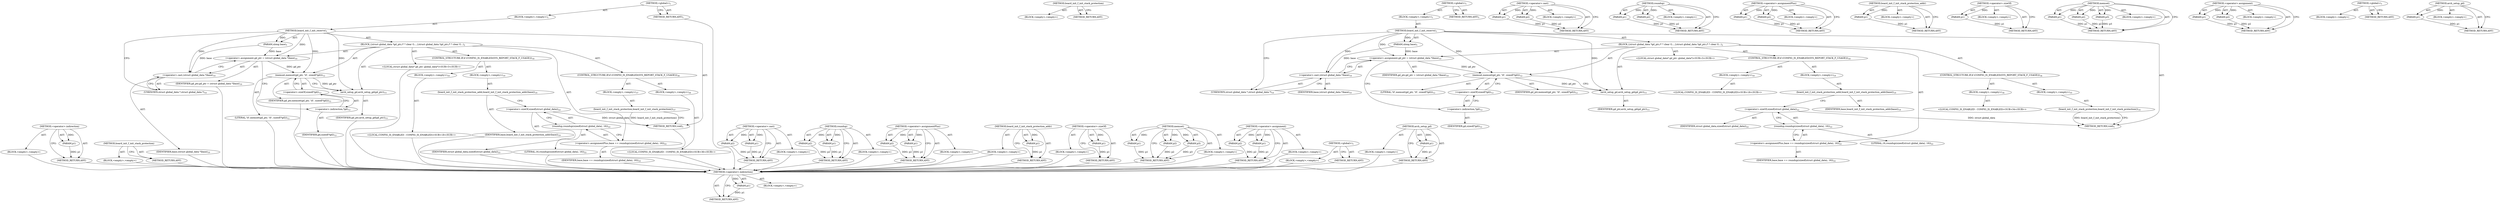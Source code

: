 digraph "arch_setup_gd" {
vulnerable_89 [label=<(METHOD,&lt;operator&gt;.indirection)>];
vulnerable_90 [label=<(PARAM,p1)>];
vulnerable_91 [label=<(BLOCK,&lt;empty&gt;,&lt;empty&gt;)>];
vulnerable_92 [label=<(METHOD_RETURN,ANY)>];
vulnerable_111 [label=<(METHOD,board_init_f_init_stack_protection)>];
vulnerable_112 [label=<(BLOCK,&lt;empty&gt;,&lt;empty&gt;)>];
vulnerable_113 [label=<(METHOD_RETURN,ANY)>];
vulnerable_6 [label=<(METHOD,&lt;global&gt;)<SUB>1</SUB>>];
vulnerable_7 [label=<(BLOCK,&lt;empty&gt;,&lt;empty&gt;)<SUB>1</SUB>>];
vulnerable_8 [label=<(METHOD,board_init_f_init_reserve)<SUB>1</SUB>>];
vulnerable_9 [label=<(PARAM,ulong base)<SUB>1</SUB>>];
vulnerable_10 [label=<(BLOCK,{
	struct global_data *gd_ptr;

	/*
	 * clear G...,{
	struct global_data *gd_ptr;

	/*
	 * clear G...)<SUB>2</SUB>>];
vulnerable_11 [label="<(LOCAL,struct global_data* gd_ptr: global_data*)<SUB>3</SUB>>"];
vulnerable_12 [label=<(&lt;operator&gt;.assignment,gd_ptr = (struct global_data *)base)<SUB>10</SUB>>];
vulnerable_13 [label=<(IDENTIFIER,gd_ptr,gd_ptr = (struct global_data *)base)<SUB>10</SUB>>];
vulnerable_14 [label=<(&lt;operator&gt;.cast,(struct global_data *)base)<SUB>10</SUB>>];
vulnerable_15 [label=<(UNKNOWN,struct global_data *,struct global_data *)<SUB>10</SUB>>];
vulnerable_16 [label=<(IDENTIFIER,base,(struct global_data *)base)<SUB>10</SUB>>];
vulnerable_17 [label=<(memset,memset(gd_ptr, '\0', sizeof(*gd)))<SUB>12</SUB>>];
vulnerable_18 [label=<(IDENTIFIER,gd_ptr,memset(gd_ptr, '\0', sizeof(*gd)))<SUB>12</SUB>>];
vulnerable_19 [label=<(LITERAL,'\0',memset(gd_ptr, '\0', sizeof(*gd)))<SUB>12</SUB>>];
vulnerable_20 [label=<(&lt;operator&gt;.sizeOf,sizeof(*gd))<SUB>12</SUB>>];
vulnerable_21 [label=<(&lt;operator&gt;.indirection,*gd)<SUB>12</SUB>>];
vulnerable_22 [label=<(IDENTIFIER,gd,sizeof(*gd))<SUB>12</SUB>>];
vulnerable_23 [label=<(arch_setup_gd,arch_setup_gd(gd_ptr))<SUB>15</SUB>>];
vulnerable_24 [label=<(IDENTIFIER,gd_ptr,arch_setup_gd(gd_ptr))<SUB>15</SUB>>];
vulnerable_25 [label=<(CONTROL_STRUCTURE,IF,if (CONFIG_IS_ENABLED(SYS_REPORT_STACK_F_USAGE)))<SUB>18</SUB>>];
vulnerable_26 [label=<(BLOCK,&lt;empty&gt;,&lt;empty&gt;)<SUB>18</SUB>>];
vulnerable_27 [label="<(LOCAL,CONFIG_IS_ENABLED : CONFIG_IS_ENABLED)<SUB>18</SUB>>"];
vulnerable_28 [label=<(BLOCK,&lt;empty&gt;,&lt;empty&gt;)<SUB>19</SUB>>];
vulnerable_29 [label=<(board_init_f_init_stack_protection_addr,board_init_f_init_stack_protection_addr(base))<SUB>19</SUB>>];
vulnerable_30 [label=<(IDENTIFIER,base,board_init_f_init_stack_protection_addr(base))<SUB>19</SUB>>];
vulnerable_31 [label=<(&lt;operator&gt;.assignmentPlus,base += roundup(sizeof(struct global_data), 16))<SUB>22</SUB>>];
vulnerable_32 [label=<(IDENTIFIER,base,base += roundup(sizeof(struct global_data), 16))<SUB>22</SUB>>];
vulnerable_33 [label=<(roundup,roundup(sizeof(struct global_data), 16))<SUB>22</SUB>>];
vulnerable_34 [label=<(&lt;operator&gt;.sizeOf,sizeof(struct global_data))<SUB>22</SUB>>];
vulnerable_35 [label=<(IDENTIFIER,struct global_data,sizeof(struct global_data))<SUB>22</SUB>>];
vulnerable_36 [label=<(LITERAL,16,roundup(sizeof(struct global_data), 16))<SUB>22</SUB>>];
vulnerable_37 [label=<(CONTROL_STRUCTURE,IF,if (CONFIG_IS_ENABLED(SYS_REPORT_STACK_F_USAGE)))<SUB>36</SUB>>];
vulnerable_38 [label=<(BLOCK,&lt;empty&gt;,&lt;empty&gt;)<SUB>36</SUB>>];
vulnerable_39 [label="<(LOCAL,CONFIG_IS_ENABLED : CONFIG_IS_ENABLED)<SUB>36</SUB>>"];
vulnerable_40 [label=<(BLOCK,&lt;empty&gt;,&lt;empty&gt;)<SUB>37</SUB>>];
vulnerable_41 [label=<(board_init_f_init_stack_protection,board_init_f_init_stack_protection())<SUB>37</SUB>>];
vulnerable_42 [label=<(METHOD_RETURN,void)<SUB>1</SUB>>];
vulnerable_44 [label=<(METHOD_RETURN,ANY)<SUB>1</SUB>>];
vulnerable_74 [label=<(METHOD,&lt;operator&gt;.cast)>];
vulnerable_75 [label=<(PARAM,p1)>];
vulnerable_76 [label=<(PARAM,p2)>];
vulnerable_77 [label=<(BLOCK,&lt;empty&gt;,&lt;empty&gt;)>];
vulnerable_78 [label=<(METHOD_RETURN,ANY)>];
vulnerable_106 [label=<(METHOD,roundup)>];
vulnerable_107 [label=<(PARAM,p1)>];
vulnerable_108 [label=<(PARAM,p2)>];
vulnerable_109 [label=<(BLOCK,&lt;empty&gt;,&lt;empty&gt;)>];
vulnerable_110 [label=<(METHOD_RETURN,ANY)>];
vulnerable_101 [label=<(METHOD,&lt;operator&gt;.assignmentPlus)>];
vulnerable_102 [label=<(PARAM,p1)>];
vulnerable_103 [label=<(PARAM,p2)>];
vulnerable_104 [label=<(BLOCK,&lt;empty&gt;,&lt;empty&gt;)>];
vulnerable_105 [label=<(METHOD_RETURN,ANY)>];
vulnerable_97 [label=<(METHOD,board_init_f_init_stack_protection_addr)>];
vulnerable_98 [label=<(PARAM,p1)>];
vulnerable_99 [label=<(BLOCK,&lt;empty&gt;,&lt;empty&gt;)>];
vulnerable_100 [label=<(METHOD_RETURN,ANY)>];
vulnerable_85 [label=<(METHOD,&lt;operator&gt;.sizeOf)>];
vulnerable_86 [label=<(PARAM,p1)>];
vulnerable_87 [label=<(BLOCK,&lt;empty&gt;,&lt;empty&gt;)>];
vulnerable_88 [label=<(METHOD_RETURN,ANY)>];
vulnerable_79 [label=<(METHOD,memset)>];
vulnerable_80 [label=<(PARAM,p1)>];
vulnerable_81 [label=<(PARAM,p2)>];
vulnerable_82 [label=<(PARAM,p3)>];
vulnerable_83 [label=<(BLOCK,&lt;empty&gt;,&lt;empty&gt;)>];
vulnerable_84 [label=<(METHOD_RETURN,ANY)>];
vulnerable_69 [label=<(METHOD,&lt;operator&gt;.assignment)>];
vulnerable_70 [label=<(PARAM,p1)>];
vulnerable_71 [label=<(PARAM,p2)>];
vulnerable_72 [label=<(BLOCK,&lt;empty&gt;,&lt;empty&gt;)>];
vulnerable_73 [label=<(METHOD_RETURN,ANY)>];
vulnerable_63 [label=<(METHOD,&lt;global&gt;)<SUB>1</SUB>>];
vulnerable_64 [label=<(BLOCK,&lt;empty&gt;,&lt;empty&gt;)>];
vulnerable_65 [label=<(METHOD_RETURN,ANY)>];
vulnerable_93 [label=<(METHOD,arch_setup_gd)>];
vulnerable_94 [label=<(PARAM,p1)>];
vulnerable_95 [label=<(BLOCK,&lt;empty&gt;,&lt;empty&gt;)>];
vulnerable_96 [label=<(METHOD_RETURN,ANY)>];
fixed_89 [label=<(METHOD,&lt;operator&gt;.indirection)>];
fixed_90 [label=<(PARAM,p1)>];
fixed_91 [label=<(BLOCK,&lt;empty&gt;,&lt;empty&gt;)>];
fixed_92 [label=<(METHOD_RETURN,ANY)>];
fixed_111 [label=<(METHOD,board_init_f_init_stack_protection)>];
fixed_112 [label=<(BLOCK,&lt;empty&gt;,&lt;empty&gt;)>];
fixed_113 [label=<(METHOD_RETURN,ANY)>];
fixed_6 [label=<(METHOD,&lt;global&gt;)<SUB>1</SUB>>];
fixed_7 [label=<(BLOCK,&lt;empty&gt;,&lt;empty&gt;)<SUB>1</SUB>>];
fixed_8 [label=<(METHOD,board_init_f_init_reserve)<SUB>1</SUB>>];
fixed_9 [label=<(PARAM,ulong base)<SUB>1</SUB>>];
fixed_10 [label=<(BLOCK,{
	struct global_data *gd_ptr;

	/*
	 * clear G...,{
	struct global_data *gd_ptr;

	/*
	 * clear G...)<SUB>2</SUB>>];
fixed_11 [label="<(LOCAL,struct global_data* gd_ptr: global_data*)<SUB>3</SUB>>"];
fixed_12 [label=<(&lt;operator&gt;.assignment,gd_ptr = (struct global_data *)base)<SUB>10</SUB>>];
fixed_13 [label=<(IDENTIFIER,gd_ptr,gd_ptr = (struct global_data *)base)<SUB>10</SUB>>];
fixed_14 [label=<(&lt;operator&gt;.cast,(struct global_data *)base)<SUB>10</SUB>>];
fixed_15 [label=<(UNKNOWN,struct global_data *,struct global_data *)<SUB>10</SUB>>];
fixed_16 [label=<(IDENTIFIER,base,(struct global_data *)base)<SUB>10</SUB>>];
fixed_17 [label=<(memset,memset(gd_ptr, '\0', sizeof(*gd)))<SUB>12</SUB>>];
fixed_18 [label=<(IDENTIFIER,gd_ptr,memset(gd_ptr, '\0', sizeof(*gd)))<SUB>12</SUB>>];
fixed_19 [label=<(LITERAL,'\0',memset(gd_ptr, '\0', sizeof(*gd)))<SUB>12</SUB>>];
fixed_20 [label=<(&lt;operator&gt;.sizeOf,sizeof(*gd))<SUB>12</SUB>>];
fixed_21 [label=<(&lt;operator&gt;.indirection,*gd)<SUB>12</SUB>>];
fixed_22 [label=<(IDENTIFIER,gd,sizeof(*gd))<SUB>12</SUB>>];
fixed_23 [label=<(arch_setup_gd,arch_setup_gd(gd_ptr))<SUB>15</SUB>>];
fixed_24 [label=<(IDENTIFIER,gd_ptr,arch_setup_gd(gd_ptr))<SUB>15</SUB>>];
fixed_25 [label=<(CONTROL_STRUCTURE,IF,if (CONFIG_IS_ENABLED(SYS_REPORT_STACK_F_USAGE)))<SUB>18</SUB>>];
fixed_26 [label=<(BLOCK,&lt;empty&gt;,&lt;empty&gt;)<SUB>18</SUB>>];
fixed_27 [label="<(LOCAL,CONFIG_IS_ENABLED : CONFIG_IS_ENABLED)<SUB>18</SUB>>"];
fixed_28 [label=<(BLOCK,&lt;empty&gt;,&lt;empty&gt;)<SUB>19</SUB>>];
fixed_29 [label=<(board_init_f_init_stack_protection_addr,board_init_f_init_stack_protection_addr(base))<SUB>19</SUB>>];
fixed_30 [label=<(IDENTIFIER,base,board_init_f_init_stack_protection_addr(base))<SUB>19</SUB>>];
fixed_31 [label=<(&lt;operator&gt;.assignmentPlus,base += roundup(sizeof(struct global_data), 16))<SUB>22</SUB>>];
fixed_32 [label=<(IDENTIFIER,base,base += roundup(sizeof(struct global_data), 16))<SUB>22</SUB>>];
fixed_33 [label=<(roundup,roundup(sizeof(struct global_data), 16))<SUB>22</SUB>>];
fixed_34 [label=<(&lt;operator&gt;.sizeOf,sizeof(struct global_data))<SUB>22</SUB>>];
fixed_35 [label=<(IDENTIFIER,struct global_data,sizeof(struct global_data))<SUB>22</SUB>>];
fixed_36 [label=<(LITERAL,16,roundup(sizeof(struct global_data), 16))<SUB>22</SUB>>];
fixed_37 [label=<(CONTROL_STRUCTURE,IF,if (CONFIG_IS_ENABLED(SYS_REPORT_STACK_F_USAGE)))<SUB>34</SUB>>];
fixed_38 [label=<(BLOCK,&lt;empty&gt;,&lt;empty&gt;)<SUB>34</SUB>>];
fixed_39 [label="<(LOCAL,CONFIG_IS_ENABLED : CONFIG_IS_ENABLED)<SUB>34</SUB>>"];
fixed_40 [label=<(BLOCK,&lt;empty&gt;,&lt;empty&gt;)<SUB>35</SUB>>];
fixed_41 [label=<(board_init_f_init_stack_protection,board_init_f_init_stack_protection())<SUB>35</SUB>>];
fixed_42 [label=<(METHOD_RETURN,void)<SUB>1</SUB>>];
fixed_44 [label=<(METHOD_RETURN,ANY)<SUB>1</SUB>>];
fixed_74 [label=<(METHOD,&lt;operator&gt;.cast)>];
fixed_75 [label=<(PARAM,p1)>];
fixed_76 [label=<(PARAM,p2)>];
fixed_77 [label=<(BLOCK,&lt;empty&gt;,&lt;empty&gt;)>];
fixed_78 [label=<(METHOD_RETURN,ANY)>];
fixed_106 [label=<(METHOD,roundup)>];
fixed_107 [label=<(PARAM,p1)>];
fixed_108 [label=<(PARAM,p2)>];
fixed_109 [label=<(BLOCK,&lt;empty&gt;,&lt;empty&gt;)>];
fixed_110 [label=<(METHOD_RETURN,ANY)>];
fixed_101 [label=<(METHOD,&lt;operator&gt;.assignmentPlus)>];
fixed_102 [label=<(PARAM,p1)>];
fixed_103 [label=<(PARAM,p2)>];
fixed_104 [label=<(BLOCK,&lt;empty&gt;,&lt;empty&gt;)>];
fixed_105 [label=<(METHOD_RETURN,ANY)>];
fixed_97 [label=<(METHOD,board_init_f_init_stack_protection_addr)>];
fixed_98 [label=<(PARAM,p1)>];
fixed_99 [label=<(BLOCK,&lt;empty&gt;,&lt;empty&gt;)>];
fixed_100 [label=<(METHOD_RETURN,ANY)>];
fixed_85 [label=<(METHOD,&lt;operator&gt;.sizeOf)>];
fixed_86 [label=<(PARAM,p1)>];
fixed_87 [label=<(BLOCK,&lt;empty&gt;,&lt;empty&gt;)>];
fixed_88 [label=<(METHOD_RETURN,ANY)>];
fixed_79 [label=<(METHOD,memset)>];
fixed_80 [label=<(PARAM,p1)>];
fixed_81 [label=<(PARAM,p2)>];
fixed_82 [label=<(PARAM,p3)>];
fixed_83 [label=<(BLOCK,&lt;empty&gt;,&lt;empty&gt;)>];
fixed_84 [label=<(METHOD_RETURN,ANY)>];
fixed_69 [label=<(METHOD,&lt;operator&gt;.assignment)>];
fixed_70 [label=<(PARAM,p1)>];
fixed_71 [label=<(PARAM,p2)>];
fixed_72 [label=<(BLOCK,&lt;empty&gt;,&lt;empty&gt;)>];
fixed_73 [label=<(METHOD_RETURN,ANY)>];
fixed_63 [label=<(METHOD,&lt;global&gt;)<SUB>1</SUB>>];
fixed_64 [label=<(BLOCK,&lt;empty&gt;,&lt;empty&gt;)>];
fixed_65 [label=<(METHOD_RETURN,ANY)>];
fixed_93 [label=<(METHOD,arch_setup_gd)>];
fixed_94 [label=<(PARAM,p1)>];
fixed_95 [label=<(BLOCK,&lt;empty&gt;,&lt;empty&gt;)>];
fixed_96 [label=<(METHOD_RETURN,ANY)>];
vulnerable_89 -> vulnerable_90  [key=0, label="AST: "];
vulnerable_89 -> vulnerable_90  [key=1, label="DDG: "];
vulnerable_89 -> vulnerable_91  [key=0, label="AST: "];
vulnerable_89 -> vulnerable_92  [key=0, label="AST: "];
vulnerable_89 -> vulnerable_92  [key=1, label="CFG: "];
vulnerable_90 -> vulnerable_92  [key=0, label="DDG: p1"];
vulnerable_91 -> fixed_89  [key=0];
vulnerable_92 -> fixed_89  [key=0];
vulnerable_111 -> vulnerable_112  [key=0, label="AST: "];
vulnerable_111 -> vulnerable_113  [key=0, label="AST: "];
vulnerable_111 -> vulnerable_113  [key=1, label="CFG: "];
vulnerable_112 -> fixed_89  [key=0];
vulnerable_113 -> fixed_89  [key=0];
vulnerable_6 -> vulnerable_7  [key=0, label="AST: "];
vulnerable_6 -> vulnerable_44  [key=0, label="AST: "];
vulnerable_6 -> vulnerable_44  [key=1, label="CFG: "];
vulnerable_7 -> vulnerable_8  [key=0, label="AST: "];
vulnerable_8 -> vulnerable_9  [key=0, label="AST: "];
vulnerable_8 -> vulnerable_9  [key=1, label="DDG: "];
vulnerable_8 -> vulnerable_10  [key=0, label="AST: "];
vulnerable_8 -> vulnerable_42  [key=0, label="AST: "];
vulnerable_8 -> vulnerable_15  [key=0, label="CFG: "];
vulnerable_8 -> vulnerable_12  [key=0, label="DDG: "];
vulnerable_8 -> vulnerable_17  [key=0, label="DDG: "];
vulnerable_8 -> vulnerable_23  [key=0, label="DDG: "];
vulnerable_8 -> vulnerable_14  [key=0, label="DDG: "];
vulnerable_9 -> vulnerable_12  [key=0, label="DDG: base"];
vulnerable_9 -> vulnerable_14  [key=0, label="DDG: base"];
vulnerable_10 -> vulnerable_11  [key=0, label="AST: "];
vulnerable_10 -> vulnerable_12  [key=0, label="AST: "];
vulnerable_10 -> vulnerable_17  [key=0, label="AST: "];
vulnerable_10 -> vulnerable_23  [key=0, label="AST: "];
vulnerable_10 -> vulnerable_25  [key=0, label="AST: "];
vulnerable_10 -> vulnerable_31  [key=0, label="AST: "];
vulnerable_10 -> vulnerable_37  [key=0, label="AST: "];
vulnerable_11 -> fixed_89  [key=0];
vulnerable_12 -> vulnerable_13  [key=0, label="AST: "];
vulnerable_12 -> vulnerable_14  [key=0, label="AST: "];
vulnerable_12 -> vulnerable_21  [key=0, label="CFG: "];
vulnerable_12 -> vulnerable_17  [key=0, label="DDG: gd_ptr"];
vulnerable_13 -> fixed_89  [key=0];
vulnerable_14 -> vulnerable_15  [key=0, label="AST: "];
vulnerable_14 -> vulnerable_16  [key=0, label="AST: "];
vulnerable_14 -> vulnerable_12  [key=0, label="CFG: "];
vulnerable_15 -> vulnerable_14  [key=0, label="CFG: "];
vulnerable_16 -> fixed_89  [key=0];
vulnerable_17 -> vulnerable_18  [key=0, label="AST: "];
vulnerable_17 -> vulnerable_19  [key=0, label="AST: "];
vulnerable_17 -> vulnerable_20  [key=0, label="AST: "];
vulnerable_17 -> vulnerable_23  [key=0, label="CFG: "];
vulnerable_17 -> vulnerable_23  [key=1, label="DDG: gd_ptr"];
vulnerable_18 -> fixed_89  [key=0];
vulnerable_19 -> fixed_89  [key=0];
vulnerable_20 -> vulnerable_21  [key=0, label="AST: "];
vulnerable_20 -> vulnerable_17  [key=0, label="CFG: "];
vulnerable_21 -> vulnerable_22  [key=0, label="AST: "];
vulnerable_21 -> vulnerable_20  [key=0, label="CFG: "];
vulnerable_22 -> fixed_89  [key=0];
vulnerable_23 -> vulnerable_24  [key=0, label="AST: "];
vulnerable_24 -> fixed_89  [key=0];
vulnerable_25 -> vulnerable_26  [key=0, label="AST: "];
vulnerable_25 -> vulnerable_28  [key=0, label="AST: "];
vulnerable_26 -> vulnerable_27  [key=0, label="AST: "];
vulnerable_27 -> fixed_89  [key=0];
vulnerable_28 -> vulnerable_29  [key=0, label="AST: "];
vulnerable_29 -> vulnerable_30  [key=0, label="AST: "];
vulnerable_29 -> vulnerable_34  [key=0, label="CFG: "];
vulnerable_30 -> fixed_89  [key=0];
vulnerable_31 -> vulnerable_32  [key=0, label="AST: "];
vulnerable_31 -> vulnerable_33  [key=0, label="AST: "];
vulnerable_32 -> fixed_89  [key=0];
vulnerable_33 -> vulnerable_34  [key=0, label="AST: "];
vulnerable_33 -> vulnerable_36  [key=0, label="AST: "];
vulnerable_33 -> vulnerable_31  [key=0, label="CFG: "];
vulnerable_34 -> vulnerable_35  [key=0, label="AST: "];
vulnerable_34 -> vulnerable_33  [key=0, label="CFG: "];
vulnerable_34 -> vulnerable_42  [key=0, label="DDG: struct global_data"];
vulnerable_35 -> fixed_89  [key=0];
vulnerable_36 -> fixed_89  [key=0];
vulnerable_37 -> vulnerable_38  [key=0, label="AST: "];
vulnerable_37 -> vulnerable_40  [key=0, label="AST: "];
vulnerable_38 -> vulnerable_39  [key=0, label="AST: "];
vulnerable_39 -> fixed_89  [key=0];
vulnerable_40 -> vulnerable_41  [key=0, label="AST: "];
vulnerable_41 -> vulnerable_42  [key=0, label="CFG: "];
vulnerable_41 -> vulnerable_42  [key=1, label="DDG: board_init_f_init_stack_protection()"];
vulnerable_42 -> fixed_89  [key=0];
vulnerable_44 -> fixed_89  [key=0];
vulnerable_74 -> vulnerable_75  [key=0, label="AST: "];
vulnerable_74 -> vulnerable_75  [key=1, label="DDG: "];
vulnerable_74 -> vulnerable_77  [key=0, label="AST: "];
vulnerable_74 -> vulnerable_76  [key=0, label="AST: "];
vulnerable_74 -> vulnerable_76  [key=1, label="DDG: "];
vulnerable_74 -> vulnerable_78  [key=0, label="AST: "];
vulnerable_74 -> vulnerable_78  [key=1, label="CFG: "];
vulnerable_75 -> vulnerable_78  [key=0, label="DDG: p1"];
vulnerable_76 -> vulnerable_78  [key=0, label="DDG: p2"];
vulnerable_77 -> fixed_89  [key=0];
vulnerable_78 -> fixed_89  [key=0];
vulnerable_106 -> vulnerable_107  [key=0, label="AST: "];
vulnerable_106 -> vulnerable_107  [key=1, label="DDG: "];
vulnerable_106 -> vulnerable_109  [key=0, label="AST: "];
vulnerable_106 -> vulnerable_108  [key=0, label="AST: "];
vulnerable_106 -> vulnerable_108  [key=1, label="DDG: "];
vulnerable_106 -> vulnerable_110  [key=0, label="AST: "];
vulnerable_106 -> vulnerable_110  [key=1, label="CFG: "];
vulnerable_107 -> vulnerable_110  [key=0, label="DDG: p1"];
vulnerable_108 -> vulnerable_110  [key=0, label="DDG: p2"];
vulnerable_109 -> fixed_89  [key=0];
vulnerable_110 -> fixed_89  [key=0];
vulnerable_101 -> vulnerable_102  [key=0, label="AST: "];
vulnerable_101 -> vulnerable_102  [key=1, label="DDG: "];
vulnerable_101 -> vulnerable_104  [key=0, label="AST: "];
vulnerable_101 -> vulnerable_103  [key=0, label="AST: "];
vulnerable_101 -> vulnerable_103  [key=1, label="DDG: "];
vulnerable_101 -> vulnerable_105  [key=0, label="AST: "];
vulnerable_101 -> vulnerable_105  [key=1, label="CFG: "];
vulnerable_102 -> vulnerable_105  [key=0, label="DDG: p1"];
vulnerable_103 -> vulnerable_105  [key=0, label="DDG: p2"];
vulnerable_104 -> fixed_89  [key=0];
vulnerable_105 -> fixed_89  [key=0];
vulnerable_97 -> vulnerable_98  [key=0, label="AST: "];
vulnerable_97 -> vulnerable_98  [key=1, label="DDG: "];
vulnerable_97 -> vulnerable_99  [key=0, label="AST: "];
vulnerable_97 -> vulnerable_100  [key=0, label="AST: "];
vulnerable_97 -> vulnerable_100  [key=1, label="CFG: "];
vulnerable_98 -> vulnerable_100  [key=0, label="DDG: p1"];
vulnerable_99 -> fixed_89  [key=0];
vulnerable_100 -> fixed_89  [key=0];
vulnerable_85 -> vulnerable_86  [key=0, label="AST: "];
vulnerable_85 -> vulnerable_86  [key=1, label="DDG: "];
vulnerable_85 -> vulnerable_87  [key=0, label="AST: "];
vulnerable_85 -> vulnerable_88  [key=0, label="AST: "];
vulnerable_85 -> vulnerable_88  [key=1, label="CFG: "];
vulnerable_86 -> vulnerable_88  [key=0, label="DDG: p1"];
vulnerable_87 -> fixed_89  [key=0];
vulnerable_88 -> fixed_89  [key=0];
vulnerable_79 -> vulnerable_80  [key=0, label="AST: "];
vulnerable_79 -> vulnerable_80  [key=1, label="DDG: "];
vulnerable_79 -> vulnerable_83  [key=0, label="AST: "];
vulnerable_79 -> vulnerable_81  [key=0, label="AST: "];
vulnerable_79 -> vulnerable_81  [key=1, label="DDG: "];
vulnerable_79 -> vulnerable_84  [key=0, label="AST: "];
vulnerable_79 -> vulnerable_84  [key=1, label="CFG: "];
vulnerable_79 -> vulnerable_82  [key=0, label="AST: "];
vulnerable_79 -> vulnerable_82  [key=1, label="DDG: "];
vulnerable_80 -> vulnerable_84  [key=0, label="DDG: p1"];
vulnerable_81 -> vulnerable_84  [key=0, label="DDG: p2"];
vulnerable_82 -> vulnerable_84  [key=0, label="DDG: p3"];
vulnerable_83 -> fixed_89  [key=0];
vulnerable_84 -> fixed_89  [key=0];
vulnerable_69 -> vulnerable_70  [key=0, label="AST: "];
vulnerable_69 -> vulnerable_70  [key=1, label="DDG: "];
vulnerable_69 -> vulnerable_72  [key=0, label="AST: "];
vulnerable_69 -> vulnerable_71  [key=0, label="AST: "];
vulnerable_69 -> vulnerable_71  [key=1, label="DDG: "];
vulnerable_69 -> vulnerable_73  [key=0, label="AST: "];
vulnerable_69 -> vulnerable_73  [key=1, label="CFG: "];
vulnerable_70 -> vulnerable_73  [key=0, label="DDG: p1"];
vulnerable_71 -> vulnerable_73  [key=0, label="DDG: p2"];
vulnerable_72 -> fixed_89  [key=0];
vulnerable_73 -> fixed_89  [key=0];
vulnerable_63 -> vulnerable_64  [key=0, label="AST: "];
vulnerable_63 -> vulnerable_65  [key=0, label="AST: "];
vulnerable_63 -> vulnerable_65  [key=1, label="CFG: "];
vulnerable_64 -> fixed_89  [key=0];
vulnerable_65 -> fixed_89  [key=0];
vulnerable_93 -> vulnerable_94  [key=0, label="AST: "];
vulnerable_93 -> vulnerable_94  [key=1, label="DDG: "];
vulnerable_93 -> vulnerable_95  [key=0, label="AST: "];
vulnerable_93 -> vulnerable_96  [key=0, label="AST: "];
vulnerable_93 -> vulnerable_96  [key=1, label="CFG: "];
vulnerable_94 -> vulnerable_96  [key=0, label="DDG: p1"];
vulnerable_95 -> fixed_89  [key=0];
vulnerable_96 -> fixed_89  [key=0];
fixed_89 -> fixed_90  [key=0, label="AST: "];
fixed_89 -> fixed_90  [key=1, label="DDG: "];
fixed_89 -> fixed_91  [key=0, label="AST: "];
fixed_89 -> fixed_92  [key=0, label="AST: "];
fixed_89 -> fixed_92  [key=1, label="CFG: "];
fixed_90 -> fixed_92  [key=0, label="DDG: p1"];
fixed_111 -> fixed_112  [key=0, label="AST: "];
fixed_111 -> fixed_113  [key=0, label="AST: "];
fixed_111 -> fixed_113  [key=1, label="CFG: "];
fixed_6 -> fixed_7  [key=0, label="AST: "];
fixed_6 -> fixed_44  [key=0, label="AST: "];
fixed_6 -> fixed_44  [key=1, label="CFG: "];
fixed_7 -> fixed_8  [key=0, label="AST: "];
fixed_8 -> fixed_9  [key=0, label="AST: "];
fixed_8 -> fixed_9  [key=1, label="DDG: "];
fixed_8 -> fixed_10  [key=0, label="AST: "];
fixed_8 -> fixed_42  [key=0, label="AST: "];
fixed_8 -> fixed_15  [key=0, label="CFG: "];
fixed_8 -> fixed_12  [key=0, label="DDG: "];
fixed_8 -> fixed_17  [key=0, label="DDG: "];
fixed_8 -> fixed_23  [key=0, label="DDG: "];
fixed_8 -> fixed_14  [key=0, label="DDG: "];
fixed_9 -> fixed_12  [key=0, label="DDG: base"];
fixed_9 -> fixed_14  [key=0, label="DDG: base"];
fixed_10 -> fixed_11  [key=0, label="AST: "];
fixed_10 -> fixed_12  [key=0, label="AST: "];
fixed_10 -> fixed_17  [key=0, label="AST: "];
fixed_10 -> fixed_23  [key=0, label="AST: "];
fixed_10 -> fixed_25  [key=0, label="AST: "];
fixed_10 -> fixed_31  [key=0, label="AST: "];
fixed_10 -> fixed_37  [key=0, label="AST: "];
fixed_12 -> fixed_13  [key=0, label="AST: "];
fixed_12 -> fixed_14  [key=0, label="AST: "];
fixed_12 -> fixed_21  [key=0, label="CFG: "];
fixed_12 -> fixed_17  [key=0, label="DDG: gd_ptr"];
fixed_14 -> fixed_15  [key=0, label="AST: "];
fixed_14 -> fixed_16  [key=0, label="AST: "];
fixed_14 -> fixed_12  [key=0, label="CFG: "];
fixed_15 -> fixed_14  [key=0, label="CFG: "];
fixed_17 -> fixed_18  [key=0, label="AST: "];
fixed_17 -> fixed_19  [key=0, label="AST: "];
fixed_17 -> fixed_20  [key=0, label="AST: "];
fixed_17 -> fixed_23  [key=0, label="CFG: "];
fixed_17 -> fixed_23  [key=1, label="DDG: gd_ptr"];
fixed_20 -> fixed_21  [key=0, label="AST: "];
fixed_20 -> fixed_17  [key=0, label="CFG: "];
fixed_21 -> fixed_22  [key=0, label="AST: "];
fixed_21 -> fixed_20  [key=0, label="CFG: "];
fixed_23 -> fixed_24  [key=0, label="AST: "];
fixed_25 -> fixed_26  [key=0, label="AST: "];
fixed_25 -> fixed_28  [key=0, label="AST: "];
fixed_26 -> fixed_27  [key=0, label="AST: "];
fixed_28 -> fixed_29  [key=0, label="AST: "];
fixed_29 -> fixed_30  [key=0, label="AST: "];
fixed_29 -> fixed_34  [key=0, label="CFG: "];
fixed_31 -> fixed_32  [key=0, label="AST: "];
fixed_31 -> fixed_33  [key=0, label="AST: "];
fixed_33 -> fixed_34  [key=0, label="AST: "];
fixed_33 -> fixed_36  [key=0, label="AST: "];
fixed_33 -> fixed_31  [key=0, label="CFG: "];
fixed_34 -> fixed_35  [key=0, label="AST: "];
fixed_34 -> fixed_33  [key=0, label="CFG: "];
fixed_34 -> fixed_42  [key=0, label="DDG: struct global_data"];
fixed_37 -> fixed_38  [key=0, label="AST: "];
fixed_37 -> fixed_40  [key=0, label="AST: "];
fixed_38 -> fixed_39  [key=0, label="AST: "];
fixed_40 -> fixed_41  [key=0, label="AST: "];
fixed_41 -> fixed_42  [key=0, label="CFG: "];
fixed_41 -> fixed_42  [key=1, label="DDG: board_init_f_init_stack_protection()"];
fixed_74 -> fixed_75  [key=0, label="AST: "];
fixed_74 -> fixed_75  [key=1, label="DDG: "];
fixed_74 -> fixed_77  [key=0, label="AST: "];
fixed_74 -> fixed_76  [key=0, label="AST: "];
fixed_74 -> fixed_76  [key=1, label="DDG: "];
fixed_74 -> fixed_78  [key=0, label="AST: "];
fixed_74 -> fixed_78  [key=1, label="CFG: "];
fixed_75 -> fixed_78  [key=0, label="DDG: p1"];
fixed_76 -> fixed_78  [key=0, label="DDG: p2"];
fixed_106 -> fixed_107  [key=0, label="AST: "];
fixed_106 -> fixed_107  [key=1, label="DDG: "];
fixed_106 -> fixed_109  [key=0, label="AST: "];
fixed_106 -> fixed_108  [key=0, label="AST: "];
fixed_106 -> fixed_108  [key=1, label="DDG: "];
fixed_106 -> fixed_110  [key=0, label="AST: "];
fixed_106 -> fixed_110  [key=1, label="CFG: "];
fixed_107 -> fixed_110  [key=0, label="DDG: p1"];
fixed_108 -> fixed_110  [key=0, label="DDG: p2"];
fixed_101 -> fixed_102  [key=0, label="AST: "];
fixed_101 -> fixed_102  [key=1, label="DDG: "];
fixed_101 -> fixed_104  [key=0, label="AST: "];
fixed_101 -> fixed_103  [key=0, label="AST: "];
fixed_101 -> fixed_103  [key=1, label="DDG: "];
fixed_101 -> fixed_105  [key=0, label="AST: "];
fixed_101 -> fixed_105  [key=1, label="CFG: "];
fixed_102 -> fixed_105  [key=0, label="DDG: p1"];
fixed_103 -> fixed_105  [key=0, label="DDG: p2"];
fixed_97 -> fixed_98  [key=0, label="AST: "];
fixed_97 -> fixed_98  [key=1, label="DDG: "];
fixed_97 -> fixed_99  [key=0, label="AST: "];
fixed_97 -> fixed_100  [key=0, label="AST: "];
fixed_97 -> fixed_100  [key=1, label="CFG: "];
fixed_98 -> fixed_100  [key=0, label="DDG: p1"];
fixed_85 -> fixed_86  [key=0, label="AST: "];
fixed_85 -> fixed_86  [key=1, label="DDG: "];
fixed_85 -> fixed_87  [key=0, label="AST: "];
fixed_85 -> fixed_88  [key=0, label="AST: "];
fixed_85 -> fixed_88  [key=1, label="CFG: "];
fixed_86 -> fixed_88  [key=0, label="DDG: p1"];
fixed_79 -> fixed_80  [key=0, label="AST: "];
fixed_79 -> fixed_80  [key=1, label="DDG: "];
fixed_79 -> fixed_83  [key=0, label="AST: "];
fixed_79 -> fixed_81  [key=0, label="AST: "];
fixed_79 -> fixed_81  [key=1, label="DDG: "];
fixed_79 -> fixed_84  [key=0, label="AST: "];
fixed_79 -> fixed_84  [key=1, label="CFG: "];
fixed_79 -> fixed_82  [key=0, label="AST: "];
fixed_79 -> fixed_82  [key=1, label="DDG: "];
fixed_80 -> fixed_84  [key=0, label="DDG: p1"];
fixed_81 -> fixed_84  [key=0, label="DDG: p2"];
fixed_82 -> fixed_84  [key=0, label="DDG: p3"];
fixed_69 -> fixed_70  [key=0, label="AST: "];
fixed_69 -> fixed_70  [key=1, label="DDG: "];
fixed_69 -> fixed_72  [key=0, label="AST: "];
fixed_69 -> fixed_71  [key=0, label="AST: "];
fixed_69 -> fixed_71  [key=1, label="DDG: "];
fixed_69 -> fixed_73  [key=0, label="AST: "];
fixed_69 -> fixed_73  [key=1, label="CFG: "];
fixed_70 -> fixed_73  [key=0, label="DDG: p1"];
fixed_71 -> fixed_73  [key=0, label="DDG: p2"];
fixed_63 -> fixed_64  [key=0, label="AST: "];
fixed_63 -> fixed_65  [key=0, label="AST: "];
fixed_63 -> fixed_65  [key=1, label="CFG: "];
fixed_93 -> fixed_94  [key=0, label="AST: "];
fixed_93 -> fixed_94  [key=1, label="DDG: "];
fixed_93 -> fixed_95  [key=0, label="AST: "];
fixed_93 -> fixed_96  [key=0, label="AST: "];
fixed_93 -> fixed_96  [key=1, label="CFG: "];
fixed_94 -> fixed_96  [key=0, label="DDG: p1"];
}
